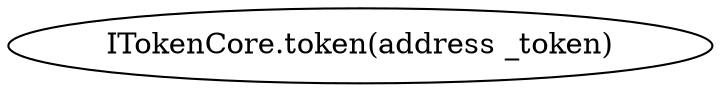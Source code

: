 digraph "" {
	graph [bb="0,0,291.3,36"];
	node [label="\N"];
	"ITokenCore.token(address _token)"	 [height=0.5,
		pos="145.65,18",
		width=4.0458];
}
digraph "" {
	graph [bb="0,0,291.3,36"];
	node [label="\N"];
	"ITokenCore.token(address _token)"	 [height=0.5,
		pos="145.65,18",
		width=4.0458];
}
digraph "" {
	graph [bb="0,0,291.3,36"];
	node [label="\N"];
	"ITokenCore.token(address _token)"	 [height=0.5,
		pos="145.65,18",
		width=4.0458];
}
digraph "" {
	graph [bb="0,0,291.3,36"];
	node [label="\N"];
	"ITokenCore.token(address _token)"	 [height=0.5,
		pos="145.65,18",
		width=4.0458];
}
digraph "" {
	graph [bb="0,0,291.3,36"];
	node [label="\N"];
	"ITokenCore.token(address _token)"	 [height=0.5,
		pos="145.65,18",
		width=4.0458];
}
